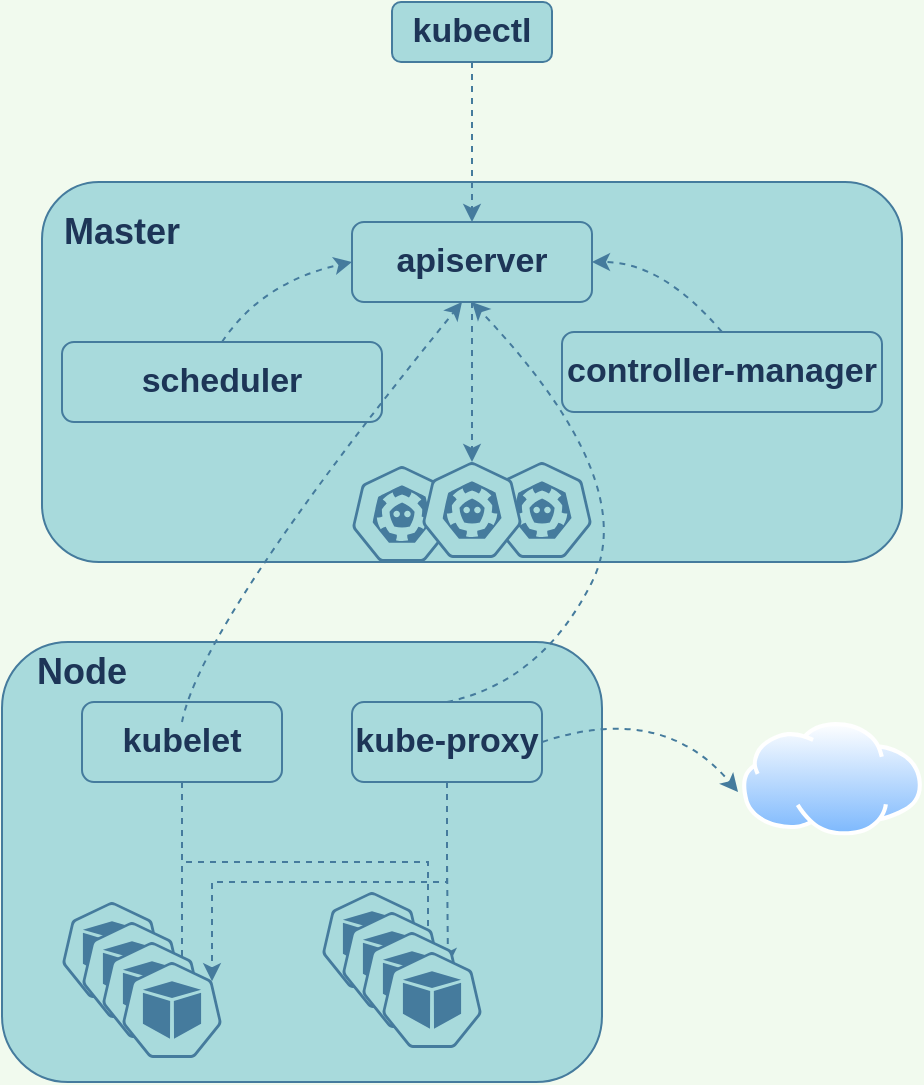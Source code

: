 <mxfile version="16.5.6" type="github">
  <diagram id="fQ9575AcgiT-R6FGXtyA" name="第 1 页">
    <mxGraphModel dx="932" dy="599" grid="1" gridSize="10" guides="1" tooltips="1" connect="1" arrows="1" fold="1" page="1" pageScale="1" pageWidth="827" pageHeight="1169" background="#F1FAEE" math="0" shadow="0">
      <root>
        <mxCell id="0" />
        <mxCell id="1" parent="0" />
        <mxCell id="-gSAQ-iOnrztvdVPqRcL-2" value="" style="rounded=1;whiteSpace=wrap;html=1;fillColor=#A8DADC;strokeColor=#457B9D;fontColor=#1D3557;" parent="1" vertex="1">
          <mxGeometry x="130" y="130" width="430" height="190" as="geometry" />
        </mxCell>
        <mxCell id="-gSAQ-iOnrztvdVPqRcL-14" style="edgeStyle=orthogonalEdgeStyle;rounded=0;orthogonalLoop=1;jettySize=auto;html=1;entryX=0.5;entryY=0;entryDx=0;entryDy=0;fontSize=17;dashed=1;labelBackgroundColor=#F1FAEE;strokeColor=#457B9D;fontColor=#1D3557;" parent="1" source="-gSAQ-iOnrztvdVPqRcL-1" target="-gSAQ-iOnrztvdVPqRcL-10" edge="1">
          <mxGeometry relative="1" as="geometry" />
        </mxCell>
        <mxCell id="-gSAQ-iOnrztvdVPqRcL-1" value="&lt;b&gt;&lt;font style=&quot;font-size: 17px&quot;&gt;kubectl&lt;/font&gt;&lt;/b&gt;" style="rounded=1;whiteSpace=wrap;html=1;fillColor=#A8DADC;strokeColor=#457B9D;fontColor=#1D3557;" parent="1" vertex="1">
          <mxGeometry x="305" y="40" width="80" height="30" as="geometry" />
        </mxCell>
        <mxCell id="-gSAQ-iOnrztvdVPqRcL-4" value="" style="rounded=1;whiteSpace=wrap;html=1;fontSize=17;fillColor=#A8DADC;strokeColor=#457B9D;fontColor=#1D3557;" parent="1" vertex="1">
          <mxGeometry x="110" y="360" width="300" height="220" as="geometry" />
        </mxCell>
        <mxCell id="-gSAQ-iOnrztvdVPqRcL-19" style="edgeStyle=orthogonalEdgeStyle;rounded=0;orthogonalLoop=1;jettySize=auto;html=1;entryX=0.5;entryY=0;entryDx=0;entryDy=0;entryPerimeter=0;dashed=1;fontSize=17;labelBackgroundColor=#F1FAEE;strokeColor=#457B9D;fontColor=#1D3557;" parent="1" source="-gSAQ-iOnrztvdVPqRcL-10" target="-gSAQ-iOnrztvdVPqRcL-13" edge="1">
          <mxGeometry relative="1" as="geometry" />
        </mxCell>
        <mxCell id="-gSAQ-iOnrztvdVPqRcL-10" value="&lt;b&gt;apiserver&lt;/b&gt;" style="rounded=1;whiteSpace=wrap;html=1;fontSize=17;fillColor=#A8DADC;strokeColor=#457B9D;fontColor=#1D3557;" parent="1" vertex="1">
          <mxGeometry x="285" y="150" width="120" height="40" as="geometry" />
        </mxCell>
        <mxCell id="-gSAQ-iOnrztvdVPqRcL-11" value="&lt;b&gt;controller-manager&lt;/b&gt;" style="rounded=1;whiteSpace=wrap;html=1;fontSize=17;fillColor=#A8DADC;strokeColor=#457B9D;fontColor=#1D3557;" parent="1" vertex="1">
          <mxGeometry x="390" y="205" width="160" height="40" as="geometry" />
        </mxCell>
        <mxCell id="-gSAQ-iOnrztvdVPqRcL-12" value="&lt;b&gt;scheduler&lt;/b&gt;" style="rounded=1;whiteSpace=wrap;html=1;fontSize=17;fillColor=#A8DADC;strokeColor=#457B9D;fontColor=#1D3557;" parent="1" vertex="1">
          <mxGeometry x="140" y="210" width="160" height="40" as="geometry" />
        </mxCell>
        <mxCell id="-gSAQ-iOnrztvdVPqRcL-16" value="" style="curved=1;endArrow=classic;html=1;rounded=0;dashed=1;fontSize=17;entryX=0;entryY=0.5;entryDx=0;entryDy=0;exitX=0.5;exitY=0;exitDx=0;exitDy=0;labelBackgroundColor=#F1FAEE;strokeColor=#457B9D;fontColor=#1D3557;" parent="1" source="-gSAQ-iOnrztvdVPqRcL-12" target="-gSAQ-iOnrztvdVPqRcL-10" edge="1">
          <mxGeometry width="50" height="50" relative="1" as="geometry">
            <mxPoint x="210" y="210" as="sourcePoint" />
            <mxPoint x="260" y="160" as="targetPoint" />
            <Array as="points">
              <mxPoint x="240" y="180" />
            </Array>
          </mxGeometry>
        </mxCell>
        <mxCell id="-gSAQ-iOnrztvdVPqRcL-18" value="" style="curved=1;endArrow=classic;html=1;rounded=0;dashed=1;fontSize=17;entryX=1;entryY=0.5;entryDx=0;entryDy=0;exitX=0.5;exitY=0;exitDx=0;exitDy=0;labelBackgroundColor=#F1FAEE;strokeColor=#457B9D;fontColor=#1D3557;" parent="1" source="-gSAQ-iOnrztvdVPqRcL-11" target="-gSAQ-iOnrztvdVPqRcL-10" edge="1">
          <mxGeometry width="50" height="50" relative="1" as="geometry">
            <mxPoint x="470" y="200" as="sourcePoint" />
            <mxPoint x="490" y="170" as="targetPoint" />
            <Array as="points">
              <mxPoint x="440" y="170" />
            </Array>
          </mxGeometry>
        </mxCell>
        <mxCell id="-gSAQ-iOnrztvdVPqRcL-20" value="&lt;b&gt;&lt;font style=&quot;font-size: 18px&quot;&gt;Master&lt;/font&gt;&lt;/b&gt;" style="text;html=1;strokeColor=none;fillColor=none;align=center;verticalAlign=middle;whiteSpace=wrap;rounded=0;fontSize=17;fontColor=#1D3557;" parent="1" vertex="1">
          <mxGeometry x="140" y="140" width="60" height="30" as="geometry" />
        </mxCell>
        <mxCell id="-gSAQ-iOnrztvdVPqRcL-21" value="" style="sketch=0;html=1;dashed=0;whitespace=wrap;fillColor=#A8DADC;strokeColor=#457B9D;points=[[0.005,0.63,0],[0.1,0.2,0],[0.9,0.2,0],[0.5,0,0],[0.995,0.63,0],[0.72,0.99,0],[0.5,1,0],[0.28,0.99,0]];shape=mxgraph.kubernetes.icon;prIcon=etcd;fontSize=17;fontColor=#1D3557;" parent="1" vertex="1">
          <mxGeometry x="355" y="270" width="50" height="48" as="geometry" />
        </mxCell>
        <mxCell id="-gSAQ-iOnrztvdVPqRcL-22" value="" style="sketch=0;html=1;dashed=0;whitespace=wrap;fillColor=#A8DADC;strokeColor=#457B9D;points=[[0.005,0.63,0],[0.1,0.2,0],[0.9,0.2,0],[0.5,0,0],[0.995,0.63,0],[0.72,0.99,0],[0.5,1,0],[0.28,0.99,0]];shape=mxgraph.kubernetes.icon;prIcon=etcd;fontSize=17;fontColor=#1D3557;" parent="1" vertex="1">
          <mxGeometry x="285" y="272" width="50" height="48" as="geometry" />
        </mxCell>
        <mxCell id="-gSAQ-iOnrztvdVPqRcL-13" value="" style="sketch=0;html=1;dashed=0;whitespace=wrap;fillColor=#A8DADC;strokeColor=#457B9D;points=[[0.005,0.63,0],[0.1,0.2,0],[0.9,0.2,0],[0.5,0,0],[0.995,0.63,0],[0.72,0.99,0],[0.5,1,0],[0.28,0.99,0]];shape=mxgraph.kubernetes.icon;prIcon=etcd;fontSize=17;fontColor=#1D3557;" parent="1" vertex="1">
          <mxGeometry x="320" y="270" width="50" height="48" as="geometry" />
        </mxCell>
        <mxCell id="-gSAQ-iOnrztvdVPqRcL-56" style="edgeStyle=orthogonalEdgeStyle;rounded=0;orthogonalLoop=1;jettySize=auto;html=1;entryX=0.8;entryY=0.396;entryDx=0;entryDy=0;entryPerimeter=0;dashed=1;fontSize=18;labelBackgroundColor=#F1FAEE;strokeColor=#457B9D;fontColor=#1D3557;" parent="1" source="-gSAQ-iOnrztvdVPqRcL-23" target="-gSAQ-iOnrztvdVPqRcL-31" edge="1">
          <mxGeometry relative="1" as="geometry" />
        </mxCell>
        <mxCell id="-gSAQ-iOnrztvdVPqRcL-57" style="edgeStyle=orthogonalEdgeStyle;rounded=0;orthogonalLoop=1;jettySize=auto;html=1;entryX=0.68;entryY=0.021;entryDx=0;entryDy=0;entryPerimeter=0;dashed=1;fontSize=18;labelBackgroundColor=#F1FAEE;strokeColor=#457B9D;fontColor=#1D3557;" parent="1" source="-gSAQ-iOnrztvdVPqRcL-23" target="-gSAQ-iOnrztvdVPqRcL-45" edge="1">
          <mxGeometry relative="1" as="geometry">
            <Array as="points">
              <mxPoint x="200" y="470" />
              <mxPoint x="323" y="470" />
            </Array>
          </mxGeometry>
        </mxCell>
        <mxCell id="-gSAQ-iOnrztvdVPqRcL-23" value="&lt;b&gt;kubelet&lt;/b&gt;" style="rounded=1;whiteSpace=wrap;html=1;fontSize=17;fillColor=#A8DADC;strokeColor=#457B9D;fontColor=#1D3557;" parent="1" vertex="1">
          <mxGeometry x="150" y="390" width="100" height="40" as="geometry" />
        </mxCell>
        <mxCell id="-gSAQ-iOnrztvdVPqRcL-54" style="edgeStyle=orthogonalEdgeStyle;rounded=0;orthogonalLoop=1;jettySize=auto;html=1;entryX=0.86;entryY=0.354;entryDx=0;entryDy=0;entryPerimeter=0;dashed=1;fontSize=18;labelBackgroundColor=#F1FAEE;strokeColor=#457B9D;fontColor=#1D3557;" parent="1" source="-gSAQ-iOnrztvdVPqRcL-24" target="-gSAQ-iOnrztvdVPqRcL-45" edge="1">
          <mxGeometry relative="1" as="geometry" />
        </mxCell>
        <mxCell id="-gSAQ-iOnrztvdVPqRcL-55" style="edgeStyle=orthogonalEdgeStyle;rounded=0;orthogonalLoop=1;jettySize=auto;html=1;entryX=0.9;entryY=0.2;entryDx=0;entryDy=0;entryPerimeter=0;dashed=1;fontSize=18;labelBackgroundColor=#F1FAEE;strokeColor=#457B9D;fontColor=#1D3557;" parent="1" source="-gSAQ-iOnrztvdVPqRcL-24" target="-gSAQ-iOnrztvdVPqRcL-32" edge="1">
          <mxGeometry relative="1" as="geometry">
            <Array as="points">
              <mxPoint x="333" y="480" />
              <mxPoint x="215" y="480" />
            </Array>
          </mxGeometry>
        </mxCell>
        <mxCell id="-gSAQ-iOnrztvdVPqRcL-24" value="&lt;b&gt;kube-proxy&lt;/b&gt;" style="rounded=1;whiteSpace=wrap;html=1;fontSize=17;fillColor=#A8DADC;strokeColor=#457B9D;fontColor=#1D3557;" parent="1" vertex="1">
          <mxGeometry x="285" y="390" width="95" height="40" as="geometry" />
        </mxCell>
        <mxCell id="-gSAQ-iOnrztvdVPqRcL-25" value="&lt;span style=&quot;font-size: 18px&quot;&gt;&lt;b&gt;Node&lt;/b&gt;&lt;/span&gt;" style="text;html=1;strokeColor=none;fillColor=none;align=center;verticalAlign=middle;whiteSpace=wrap;rounded=0;fontSize=17;fontColor=#1D3557;" parent="1" vertex="1">
          <mxGeometry x="120" y="360" width="60" height="30" as="geometry" />
        </mxCell>
        <mxCell id="-gSAQ-iOnrztvdVPqRcL-29" value="" style="sketch=0;html=1;dashed=0;whitespace=wrap;fillColor=#A8DADC;strokeColor=#457B9D;points=[[0.005,0.63,0],[0.1,0.2,0],[0.9,0.2,0],[0.5,0,0],[0.995,0.63,0],[0.72,0.99,0],[0.5,1,0],[0.28,0.99,0]];shape=mxgraph.kubernetes.icon;prIcon=pod;fontSize=18;fontColor=#1D3557;" parent="1" vertex="1">
          <mxGeometry x="140" y="490" width="50" height="48" as="geometry" />
        </mxCell>
        <mxCell id="-gSAQ-iOnrztvdVPqRcL-30" value="" style="sketch=0;html=1;dashed=0;whitespace=wrap;fillColor=#A8DADC;strokeColor=#457B9D;points=[[0.005,0.63,0],[0.1,0.2,0],[0.9,0.2,0],[0.5,0,0],[0.995,0.63,0],[0.72,0.99,0],[0.5,1,0],[0.28,0.99,0]];shape=mxgraph.kubernetes.icon;prIcon=pod;fontSize=18;fontColor=#1D3557;" parent="1" vertex="1">
          <mxGeometry x="150" y="500" width="50" height="48" as="geometry" />
        </mxCell>
        <mxCell id="-gSAQ-iOnrztvdVPqRcL-31" value="" style="sketch=0;html=1;dashed=0;whitespace=wrap;fillColor=#A8DADC;strokeColor=#457B9D;points=[[0.005,0.63,0],[0.1,0.2,0],[0.9,0.2,0],[0.5,0,0],[0.995,0.63,0],[0.72,0.99,0],[0.5,1,0],[0.28,0.99,0]];shape=mxgraph.kubernetes.icon;prIcon=pod;fontSize=18;fontColor=#1D3557;" parent="1" vertex="1">
          <mxGeometry x="160" y="510" width="50" height="48" as="geometry" />
        </mxCell>
        <mxCell id="-gSAQ-iOnrztvdVPqRcL-32" value="" style="sketch=0;html=1;dashed=0;whitespace=wrap;fillColor=#A8DADC;strokeColor=#457B9D;points=[[0.005,0.63,0],[0.1,0.2,0],[0.9,0.2,0],[0.5,0,0],[0.995,0.63,0],[0.72,0.99,0],[0.5,1,0],[0.28,0.99,0]];shape=mxgraph.kubernetes.icon;prIcon=pod;fontSize=18;fontColor=#1D3557;" parent="1" vertex="1">
          <mxGeometry x="170" y="520" width="50" height="48" as="geometry" />
        </mxCell>
        <mxCell id="-gSAQ-iOnrztvdVPqRcL-33" value="" style="aspect=fixed;perimeter=ellipsePerimeter;html=1;align=center;shadow=0;dashed=0;spacingTop=3;image;image=img/lib/active_directory/internet_cloud.svg;fontSize=18;labelBackgroundColor=#F1FAEE;fillColor=#A8DADC;strokeColor=#457B9D;fontColor=#1D3557;" parent="1" vertex="1">
          <mxGeometry x="480" y="400" width="90" height="56.7" as="geometry" />
        </mxCell>
        <mxCell id="-gSAQ-iOnrztvdVPqRcL-34" value="" style="curved=1;endArrow=classic;html=1;rounded=0;dashed=1;fontSize=18;exitX=1;exitY=0.5;exitDx=0;exitDy=0;entryX=-0.022;entryY=0.617;entryDx=0;entryDy=0;entryPerimeter=0;labelBackgroundColor=#F1FAEE;strokeColor=#457B9D;fontColor=#1D3557;" parent="1" source="-gSAQ-iOnrztvdVPqRcL-24" target="-gSAQ-iOnrztvdVPqRcL-33" edge="1">
          <mxGeometry width="50" height="50" relative="1" as="geometry">
            <mxPoint x="480" y="520" as="sourcePoint" />
            <mxPoint x="530" y="470" as="targetPoint" />
            <Array as="points">
              <mxPoint x="440" y="390" />
            </Array>
          </mxGeometry>
        </mxCell>
        <mxCell id="-gSAQ-iOnrztvdVPqRcL-43" value="" style="sketch=0;html=1;dashed=0;whitespace=wrap;fillColor=#A8DADC;strokeColor=#457B9D;points=[[0.005,0.63,0],[0.1,0.2,0],[0.9,0.2,0],[0.5,0,0],[0.995,0.63,0],[0.72,0.99,0],[0.5,1,0],[0.28,0.99,0]];shape=mxgraph.kubernetes.icon;prIcon=pod;fontSize=18;fontColor=#1D3557;" parent="1" vertex="1">
          <mxGeometry x="270" y="485" width="50" height="48" as="geometry" />
        </mxCell>
        <mxCell id="-gSAQ-iOnrztvdVPqRcL-44" value="" style="sketch=0;html=1;dashed=0;whitespace=wrap;fillColor=#A8DADC;strokeColor=#457B9D;points=[[0.005,0.63,0],[0.1,0.2,0],[0.9,0.2,0],[0.5,0,0],[0.995,0.63,0],[0.72,0.99,0],[0.5,1,0],[0.28,0.99,0]];shape=mxgraph.kubernetes.icon;prIcon=pod;fontSize=18;fontColor=#1D3557;" parent="1" vertex="1">
          <mxGeometry x="280" y="495" width="50" height="48" as="geometry" />
        </mxCell>
        <mxCell id="-gSAQ-iOnrztvdVPqRcL-45" value="" style="sketch=0;html=1;dashed=0;whitespace=wrap;fillColor=#A8DADC;strokeColor=#457B9D;points=[[0.005,0.63,0],[0.1,0.2,0],[0.9,0.2,0],[0.5,0,0],[0.995,0.63,0],[0.72,0.99,0],[0.5,1,0],[0.28,0.99,0]];shape=mxgraph.kubernetes.icon;prIcon=pod;fontSize=18;fontColor=#1D3557;" parent="1" vertex="1">
          <mxGeometry x="290" y="505" width="50" height="48" as="geometry" />
        </mxCell>
        <mxCell id="-gSAQ-iOnrztvdVPqRcL-46" value="" style="sketch=0;html=1;dashed=0;whitespace=wrap;fillColor=#A8DADC;strokeColor=#457B9D;points=[[0.005,0.63,0],[0.1,0.2,0],[0.9,0.2,0],[0.5,0,0],[0.995,0.63,0],[0.72,0.99,0],[0.5,1,0],[0.28,0.99,0]];shape=mxgraph.kubernetes.icon;prIcon=pod;fontSize=18;fontColor=#1D3557;" parent="1" vertex="1">
          <mxGeometry x="300" y="515" width="50" height="48" as="geometry" />
        </mxCell>
        <mxCell id="-gSAQ-iOnrztvdVPqRcL-58" value="" style="curved=1;endArrow=classic;html=1;rounded=0;dashed=1;fontSize=18;labelBackgroundColor=#F1FAEE;strokeColor=#457B9D;fontColor=#1D3557;" parent="1" edge="1">
          <mxGeometry width="50" height="50" relative="1" as="geometry">
            <mxPoint x="200" y="400" as="sourcePoint" />
            <mxPoint x="340" y="190" as="targetPoint" />
            <Array as="points">
              <mxPoint x="210" y="350" />
            </Array>
          </mxGeometry>
        </mxCell>
        <mxCell id="-gSAQ-iOnrztvdVPqRcL-59" value="" style="curved=1;endArrow=classic;html=1;rounded=0;dashed=1;fontSize=18;entryX=0.5;entryY=1;entryDx=0;entryDy=0;exitX=0.5;exitY=0;exitDx=0;exitDy=0;labelBackgroundColor=#F1FAEE;strokeColor=#457B9D;fontColor=#1D3557;" parent="1" source="-gSAQ-iOnrztvdVPqRcL-24" target="-gSAQ-iOnrztvdVPqRcL-10" edge="1">
          <mxGeometry width="50" height="50" relative="1" as="geometry">
            <mxPoint x="360" y="380" as="sourcePoint" />
            <mxPoint x="410" y="330" as="targetPoint" />
            <Array as="points">
              <mxPoint x="380" y="380" />
              <mxPoint x="430" y="280" />
            </Array>
          </mxGeometry>
        </mxCell>
      </root>
    </mxGraphModel>
  </diagram>
</mxfile>
